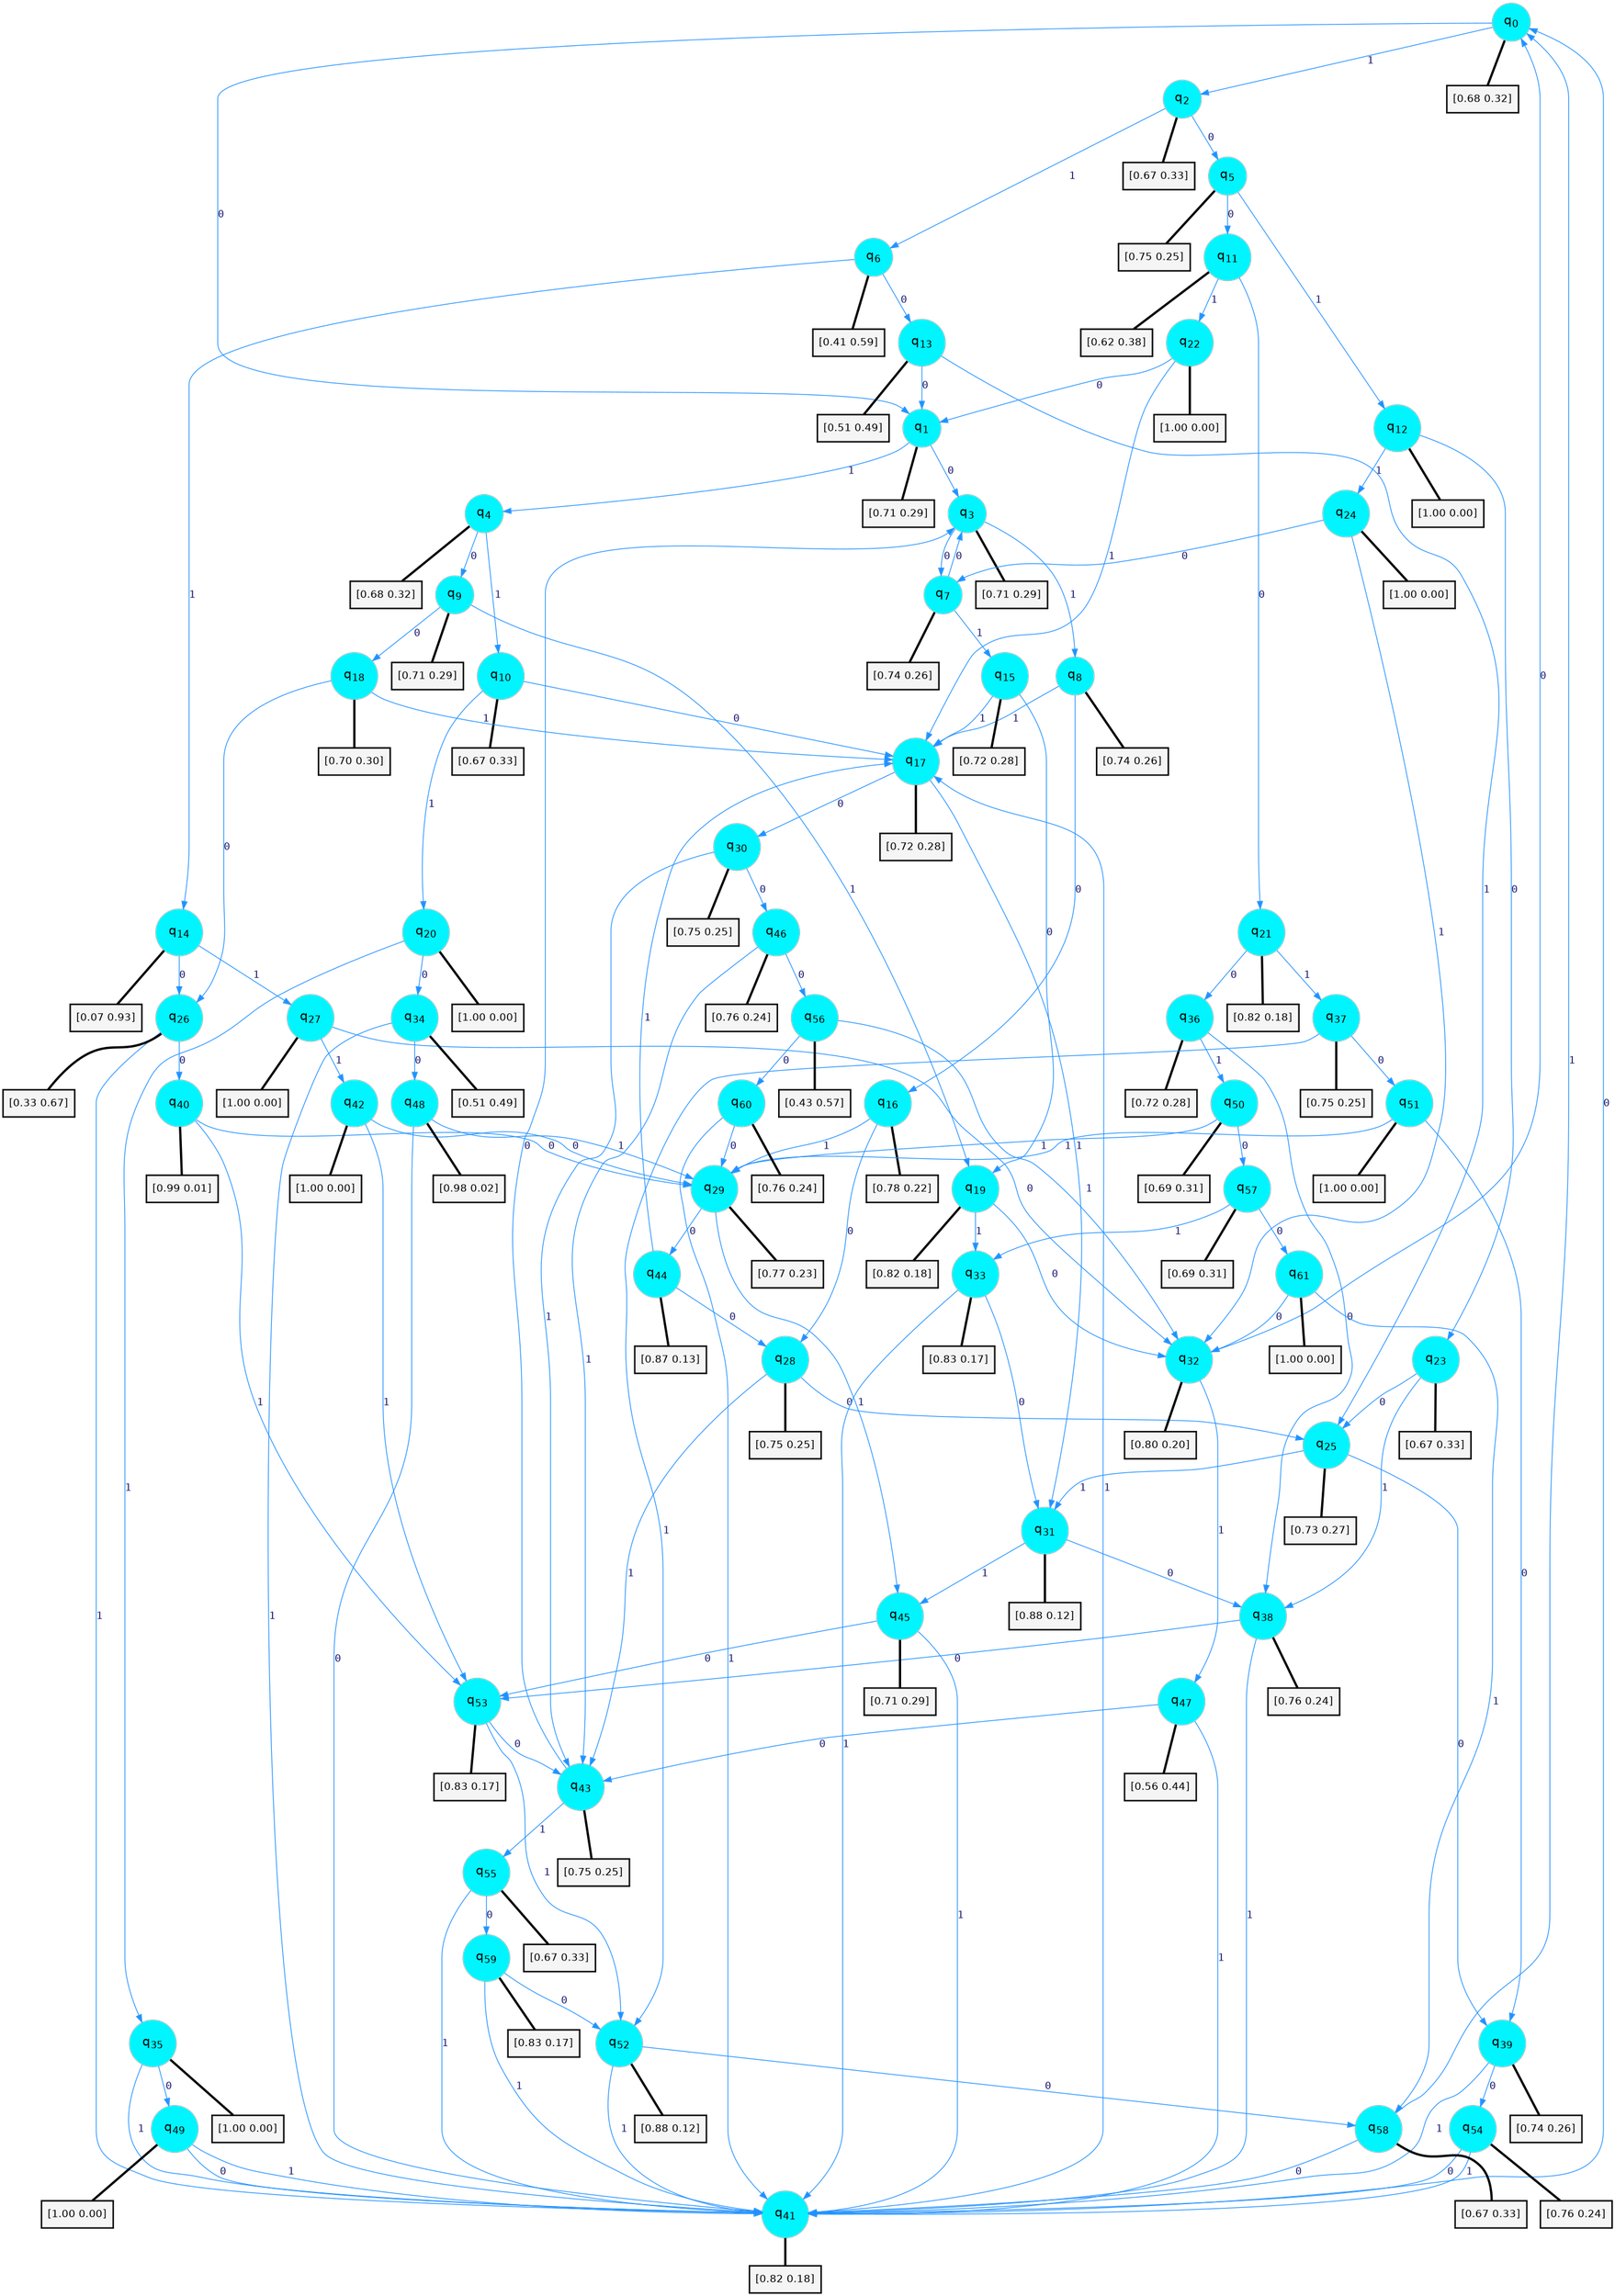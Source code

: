 digraph G {
graph [
bgcolor=transparent, dpi=300, rankdir=TD, size="40,25"];
node [
color=gray, fillcolor=turquoise1, fontcolor=black, fontname=Helvetica, fontsize=16, fontweight=bold, shape=circle, style=filled];
edge [
arrowsize=1, color=dodgerblue1, fontcolor=midnightblue, fontname=courier, fontweight=bold, penwidth=1, style=solid, weight=20];
0[label=<q<SUB>0</SUB>>];
1[label=<q<SUB>1</SUB>>];
2[label=<q<SUB>2</SUB>>];
3[label=<q<SUB>3</SUB>>];
4[label=<q<SUB>4</SUB>>];
5[label=<q<SUB>5</SUB>>];
6[label=<q<SUB>6</SUB>>];
7[label=<q<SUB>7</SUB>>];
8[label=<q<SUB>8</SUB>>];
9[label=<q<SUB>9</SUB>>];
10[label=<q<SUB>10</SUB>>];
11[label=<q<SUB>11</SUB>>];
12[label=<q<SUB>12</SUB>>];
13[label=<q<SUB>13</SUB>>];
14[label=<q<SUB>14</SUB>>];
15[label=<q<SUB>15</SUB>>];
16[label=<q<SUB>16</SUB>>];
17[label=<q<SUB>17</SUB>>];
18[label=<q<SUB>18</SUB>>];
19[label=<q<SUB>19</SUB>>];
20[label=<q<SUB>20</SUB>>];
21[label=<q<SUB>21</SUB>>];
22[label=<q<SUB>22</SUB>>];
23[label=<q<SUB>23</SUB>>];
24[label=<q<SUB>24</SUB>>];
25[label=<q<SUB>25</SUB>>];
26[label=<q<SUB>26</SUB>>];
27[label=<q<SUB>27</SUB>>];
28[label=<q<SUB>28</SUB>>];
29[label=<q<SUB>29</SUB>>];
30[label=<q<SUB>30</SUB>>];
31[label=<q<SUB>31</SUB>>];
32[label=<q<SUB>32</SUB>>];
33[label=<q<SUB>33</SUB>>];
34[label=<q<SUB>34</SUB>>];
35[label=<q<SUB>35</SUB>>];
36[label=<q<SUB>36</SUB>>];
37[label=<q<SUB>37</SUB>>];
38[label=<q<SUB>38</SUB>>];
39[label=<q<SUB>39</SUB>>];
40[label=<q<SUB>40</SUB>>];
41[label=<q<SUB>41</SUB>>];
42[label=<q<SUB>42</SUB>>];
43[label=<q<SUB>43</SUB>>];
44[label=<q<SUB>44</SUB>>];
45[label=<q<SUB>45</SUB>>];
46[label=<q<SUB>46</SUB>>];
47[label=<q<SUB>47</SUB>>];
48[label=<q<SUB>48</SUB>>];
49[label=<q<SUB>49</SUB>>];
50[label=<q<SUB>50</SUB>>];
51[label=<q<SUB>51</SUB>>];
52[label=<q<SUB>52</SUB>>];
53[label=<q<SUB>53</SUB>>];
54[label=<q<SUB>54</SUB>>];
55[label=<q<SUB>55</SUB>>];
56[label=<q<SUB>56</SUB>>];
57[label=<q<SUB>57</SUB>>];
58[label=<q<SUB>58</SUB>>];
59[label=<q<SUB>59</SUB>>];
60[label=<q<SUB>60</SUB>>];
61[label=<q<SUB>61</SUB>>];
62[label="[0.68 0.32]", shape=box,fontcolor=black, fontname=Helvetica, fontsize=14, penwidth=2, fillcolor=whitesmoke,color=black];
63[label="[0.71 0.29]", shape=box,fontcolor=black, fontname=Helvetica, fontsize=14, penwidth=2, fillcolor=whitesmoke,color=black];
64[label="[0.67 0.33]", shape=box,fontcolor=black, fontname=Helvetica, fontsize=14, penwidth=2, fillcolor=whitesmoke,color=black];
65[label="[0.71 0.29]", shape=box,fontcolor=black, fontname=Helvetica, fontsize=14, penwidth=2, fillcolor=whitesmoke,color=black];
66[label="[0.68 0.32]", shape=box,fontcolor=black, fontname=Helvetica, fontsize=14, penwidth=2, fillcolor=whitesmoke,color=black];
67[label="[0.75 0.25]", shape=box,fontcolor=black, fontname=Helvetica, fontsize=14, penwidth=2, fillcolor=whitesmoke,color=black];
68[label="[0.41 0.59]", shape=box,fontcolor=black, fontname=Helvetica, fontsize=14, penwidth=2, fillcolor=whitesmoke,color=black];
69[label="[0.74 0.26]", shape=box,fontcolor=black, fontname=Helvetica, fontsize=14, penwidth=2, fillcolor=whitesmoke,color=black];
70[label="[0.74 0.26]", shape=box,fontcolor=black, fontname=Helvetica, fontsize=14, penwidth=2, fillcolor=whitesmoke,color=black];
71[label="[0.71 0.29]", shape=box,fontcolor=black, fontname=Helvetica, fontsize=14, penwidth=2, fillcolor=whitesmoke,color=black];
72[label="[0.67 0.33]", shape=box,fontcolor=black, fontname=Helvetica, fontsize=14, penwidth=2, fillcolor=whitesmoke,color=black];
73[label="[0.62 0.38]", shape=box,fontcolor=black, fontname=Helvetica, fontsize=14, penwidth=2, fillcolor=whitesmoke,color=black];
74[label="[1.00 0.00]", shape=box,fontcolor=black, fontname=Helvetica, fontsize=14, penwidth=2, fillcolor=whitesmoke,color=black];
75[label="[0.51 0.49]", shape=box,fontcolor=black, fontname=Helvetica, fontsize=14, penwidth=2, fillcolor=whitesmoke,color=black];
76[label="[0.07 0.93]", shape=box,fontcolor=black, fontname=Helvetica, fontsize=14, penwidth=2, fillcolor=whitesmoke,color=black];
77[label="[0.72 0.28]", shape=box,fontcolor=black, fontname=Helvetica, fontsize=14, penwidth=2, fillcolor=whitesmoke,color=black];
78[label="[0.78 0.22]", shape=box,fontcolor=black, fontname=Helvetica, fontsize=14, penwidth=2, fillcolor=whitesmoke,color=black];
79[label="[0.72 0.28]", shape=box,fontcolor=black, fontname=Helvetica, fontsize=14, penwidth=2, fillcolor=whitesmoke,color=black];
80[label="[0.70 0.30]", shape=box,fontcolor=black, fontname=Helvetica, fontsize=14, penwidth=2, fillcolor=whitesmoke,color=black];
81[label="[0.82 0.18]", shape=box,fontcolor=black, fontname=Helvetica, fontsize=14, penwidth=2, fillcolor=whitesmoke,color=black];
82[label="[1.00 0.00]", shape=box,fontcolor=black, fontname=Helvetica, fontsize=14, penwidth=2, fillcolor=whitesmoke,color=black];
83[label="[0.82 0.18]", shape=box,fontcolor=black, fontname=Helvetica, fontsize=14, penwidth=2, fillcolor=whitesmoke,color=black];
84[label="[1.00 0.00]", shape=box,fontcolor=black, fontname=Helvetica, fontsize=14, penwidth=2, fillcolor=whitesmoke,color=black];
85[label="[0.67 0.33]", shape=box,fontcolor=black, fontname=Helvetica, fontsize=14, penwidth=2, fillcolor=whitesmoke,color=black];
86[label="[1.00 0.00]", shape=box,fontcolor=black, fontname=Helvetica, fontsize=14, penwidth=2, fillcolor=whitesmoke,color=black];
87[label="[0.73 0.27]", shape=box,fontcolor=black, fontname=Helvetica, fontsize=14, penwidth=2, fillcolor=whitesmoke,color=black];
88[label="[0.33 0.67]", shape=box,fontcolor=black, fontname=Helvetica, fontsize=14, penwidth=2, fillcolor=whitesmoke,color=black];
89[label="[1.00 0.00]", shape=box,fontcolor=black, fontname=Helvetica, fontsize=14, penwidth=2, fillcolor=whitesmoke,color=black];
90[label="[0.75 0.25]", shape=box,fontcolor=black, fontname=Helvetica, fontsize=14, penwidth=2, fillcolor=whitesmoke,color=black];
91[label="[0.77 0.23]", shape=box,fontcolor=black, fontname=Helvetica, fontsize=14, penwidth=2, fillcolor=whitesmoke,color=black];
92[label="[0.75 0.25]", shape=box,fontcolor=black, fontname=Helvetica, fontsize=14, penwidth=2, fillcolor=whitesmoke,color=black];
93[label="[0.88 0.12]", shape=box,fontcolor=black, fontname=Helvetica, fontsize=14, penwidth=2, fillcolor=whitesmoke,color=black];
94[label="[0.80 0.20]", shape=box,fontcolor=black, fontname=Helvetica, fontsize=14, penwidth=2, fillcolor=whitesmoke,color=black];
95[label="[0.83 0.17]", shape=box,fontcolor=black, fontname=Helvetica, fontsize=14, penwidth=2, fillcolor=whitesmoke,color=black];
96[label="[0.51 0.49]", shape=box,fontcolor=black, fontname=Helvetica, fontsize=14, penwidth=2, fillcolor=whitesmoke,color=black];
97[label="[1.00 0.00]", shape=box,fontcolor=black, fontname=Helvetica, fontsize=14, penwidth=2, fillcolor=whitesmoke,color=black];
98[label="[0.72 0.28]", shape=box,fontcolor=black, fontname=Helvetica, fontsize=14, penwidth=2, fillcolor=whitesmoke,color=black];
99[label="[0.75 0.25]", shape=box,fontcolor=black, fontname=Helvetica, fontsize=14, penwidth=2, fillcolor=whitesmoke,color=black];
100[label="[0.76 0.24]", shape=box,fontcolor=black, fontname=Helvetica, fontsize=14, penwidth=2, fillcolor=whitesmoke,color=black];
101[label="[0.74 0.26]", shape=box,fontcolor=black, fontname=Helvetica, fontsize=14, penwidth=2, fillcolor=whitesmoke,color=black];
102[label="[0.99 0.01]", shape=box,fontcolor=black, fontname=Helvetica, fontsize=14, penwidth=2, fillcolor=whitesmoke,color=black];
103[label="[0.82 0.18]", shape=box,fontcolor=black, fontname=Helvetica, fontsize=14, penwidth=2, fillcolor=whitesmoke,color=black];
104[label="[1.00 0.00]", shape=box,fontcolor=black, fontname=Helvetica, fontsize=14, penwidth=2, fillcolor=whitesmoke,color=black];
105[label="[0.75 0.25]", shape=box,fontcolor=black, fontname=Helvetica, fontsize=14, penwidth=2, fillcolor=whitesmoke,color=black];
106[label="[0.87 0.13]", shape=box,fontcolor=black, fontname=Helvetica, fontsize=14, penwidth=2, fillcolor=whitesmoke,color=black];
107[label="[0.71 0.29]", shape=box,fontcolor=black, fontname=Helvetica, fontsize=14, penwidth=2, fillcolor=whitesmoke,color=black];
108[label="[0.76 0.24]", shape=box,fontcolor=black, fontname=Helvetica, fontsize=14, penwidth=2, fillcolor=whitesmoke,color=black];
109[label="[0.56 0.44]", shape=box,fontcolor=black, fontname=Helvetica, fontsize=14, penwidth=2, fillcolor=whitesmoke,color=black];
110[label="[0.98 0.02]", shape=box,fontcolor=black, fontname=Helvetica, fontsize=14, penwidth=2, fillcolor=whitesmoke,color=black];
111[label="[1.00 0.00]", shape=box,fontcolor=black, fontname=Helvetica, fontsize=14, penwidth=2, fillcolor=whitesmoke,color=black];
112[label="[0.69 0.31]", shape=box,fontcolor=black, fontname=Helvetica, fontsize=14, penwidth=2, fillcolor=whitesmoke,color=black];
113[label="[1.00 0.00]", shape=box,fontcolor=black, fontname=Helvetica, fontsize=14, penwidth=2, fillcolor=whitesmoke,color=black];
114[label="[0.88 0.12]", shape=box,fontcolor=black, fontname=Helvetica, fontsize=14, penwidth=2, fillcolor=whitesmoke,color=black];
115[label="[0.83 0.17]", shape=box,fontcolor=black, fontname=Helvetica, fontsize=14, penwidth=2, fillcolor=whitesmoke,color=black];
116[label="[0.76 0.24]", shape=box,fontcolor=black, fontname=Helvetica, fontsize=14, penwidth=2, fillcolor=whitesmoke,color=black];
117[label="[0.67 0.33]", shape=box,fontcolor=black, fontname=Helvetica, fontsize=14, penwidth=2, fillcolor=whitesmoke,color=black];
118[label="[0.43 0.57]", shape=box,fontcolor=black, fontname=Helvetica, fontsize=14, penwidth=2, fillcolor=whitesmoke,color=black];
119[label="[0.69 0.31]", shape=box,fontcolor=black, fontname=Helvetica, fontsize=14, penwidth=2, fillcolor=whitesmoke,color=black];
120[label="[0.67 0.33]", shape=box,fontcolor=black, fontname=Helvetica, fontsize=14, penwidth=2, fillcolor=whitesmoke,color=black];
121[label="[0.83 0.17]", shape=box,fontcolor=black, fontname=Helvetica, fontsize=14, penwidth=2, fillcolor=whitesmoke,color=black];
122[label="[0.76 0.24]", shape=box,fontcolor=black, fontname=Helvetica, fontsize=14, penwidth=2, fillcolor=whitesmoke,color=black];
123[label="[1.00 0.00]", shape=box,fontcolor=black, fontname=Helvetica, fontsize=14, penwidth=2, fillcolor=whitesmoke,color=black];
0->1 [label=0];
0->2 [label=1];
0->62 [arrowhead=none, penwidth=3,color=black];
1->3 [label=0];
1->4 [label=1];
1->63 [arrowhead=none, penwidth=3,color=black];
2->5 [label=0];
2->6 [label=1];
2->64 [arrowhead=none, penwidth=3,color=black];
3->7 [label=0];
3->8 [label=1];
3->65 [arrowhead=none, penwidth=3,color=black];
4->9 [label=0];
4->10 [label=1];
4->66 [arrowhead=none, penwidth=3,color=black];
5->11 [label=0];
5->12 [label=1];
5->67 [arrowhead=none, penwidth=3,color=black];
6->13 [label=0];
6->14 [label=1];
6->68 [arrowhead=none, penwidth=3,color=black];
7->3 [label=0];
7->15 [label=1];
7->69 [arrowhead=none, penwidth=3,color=black];
8->16 [label=0];
8->17 [label=1];
8->70 [arrowhead=none, penwidth=3,color=black];
9->18 [label=0];
9->19 [label=1];
9->71 [arrowhead=none, penwidth=3,color=black];
10->17 [label=0];
10->20 [label=1];
10->72 [arrowhead=none, penwidth=3,color=black];
11->21 [label=0];
11->22 [label=1];
11->73 [arrowhead=none, penwidth=3,color=black];
12->23 [label=0];
12->24 [label=1];
12->74 [arrowhead=none, penwidth=3,color=black];
13->1 [label=0];
13->25 [label=1];
13->75 [arrowhead=none, penwidth=3,color=black];
14->26 [label=0];
14->27 [label=1];
14->76 [arrowhead=none, penwidth=3,color=black];
15->19 [label=0];
15->17 [label=1];
15->77 [arrowhead=none, penwidth=3,color=black];
16->28 [label=0];
16->29 [label=1];
16->78 [arrowhead=none, penwidth=3,color=black];
17->30 [label=0];
17->31 [label=1];
17->79 [arrowhead=none, penwidth=3,color=black];
18->26 [label=0];
18->17 [label=1];
18->80 [arrowhead=none, penwidth=3,color=black];
19->32 [label=0];
19->33 [label=1];
19->81 [arrowhead=none, penwidth=3,color=black];
20->34 [label=0];
20->35 [label=1];
20->82 [arrowhead=none, penwidth=3,color=black];
21->36 [label=0];
21->37 [label=1];
21->83 [arrowhead=none, penwidth=3,color=black];
22->1 [label=0];
22->17 [label=1];
22->84 [arrowhead=none, penwidth=3,color=black];
23->25 [label=0];
23->38 [label=1];
23->85 [arrowhead=none, penwidth=3,color=black];
24->7 [label=0];
24->32 [label=1];
24->86 [arrowhead=none, penwidth=3,color=black];
25->39 [label=0];
25->31 [label=1];
25->87 [arrowhead=none, penwidth=3,color=black];
26->40 [label=0];
26->41 [label=1];
26->88 [arrowhead=none, penwidth=3,color=black];
27->32 [label=0];
27->42 [label=1];
27->89 [arrowhead=none, penwidth=3,color=black];
28->25 [label=0];
28->43 [label=1];
28->90 [arrowhead=none, penwidth=3,color=black];
29->44 [label=0];
29->45 [label=1];
29->91 [arrowhead=none, penwidth=3,color=black];
30->46 [label=0];
30->43 [label=1];
30->92 [arrowhead=none, penwidth=3,color=black];
31->38 [label=0];
31->45 [label=1];
31->93 [arrowhead=none, penwidth=3,color=black];
32->0 [label=0];
32->47 [label=1];
32->94 [arrowhead=none, penwidth=3,color=black];
33->31 [label=0];
33->41 [label=1];
33->95 [arrowhead=none, penwidth=3,color=black];
34->48 [label=0];
34->41 [label=1];
34->96 [arrowhead=none, penwidth=3,color=black];
35->49 [label=0];
35->41 [label=1];
35->97 [arrowhead=none, penwidth=3,color=black];
36->38 [label=0];
36->50 [label=1];
36->98 [arrowhead=none, penwidth=3,color=black];
37->51 [label=0];
37->52 [label=1];
37->99 [arrowhead=none, penwidth=3,color=black];
38->53 [label=0];
38->41 [label=1];
38->100 [arrowhead=none, penwidth=3,color=black];
39->54 [label=0];
39->41 [label=1];
39->101 [arrowhead=none, penwidth=3,color=black];
40->29 [label=0];
40->53 [label=1];
40->102 [arrowhead=none, penwidth=3,color=black];
41->0 [label=0];
41->17 [label=1];
41->103 [arrowhead=none, penwidth=3,color=black];
42->29 [label=0];
42->53 [label=1];
42->104 [arrowhead=none, penwidth=3,color=black];
43->3 [label=0];
43->55 [label=1];
43->105 [arrowhead=none, penwidth=3,color=black];
44->28 [label=0];
44->17 [label=1];
44->106 [arrowhead=none, penwidth=3,color=black];
45->53 [label=0];
45->41 [label=1];
45->107 [arrowhead=none, penwidth=3,color=black];
46->56 [label=0];
46->43 [label=1];
46->108 [arrowhead=none, penwidth=3,color=black];
47->43 [label=0];
47->41 [label=1];
47->109 [arrowhead=none, penwidth=3,color=black];
48->41 [label=0];
48->29 [label=1];
48->110 [arrowhead=none, penwidth=3,color=black];
49->41 [label=0];
49->41 [label=1];
49->111 [arrowhead=none, penwidth=3,color=black];
50->57 [label=0];
50->29 [label=1];
50->112 [arrowhead=none, penwidth=3,color=black];
51->39 [label=0];
51->29 [label=1];
51->113 [arrowhead=none, penwidth=3,color=black];
52->58 [label=0];
52->41 [label=1];
52->114 [arrowhead=none, penwidth=3,color=black];
53->43 [label=0];
53->52 [label=1];
53->115 [arrowhead=none, penwidth=3,color=black];
54->41 [label=0];
54->41 [label=1];
54->116 [arrowhead=none, penwidth=3,color=black];
55->59 [label=0];
55->41 [label=1];
55->117 [arrowhead=none, penwidth=3,color=black];
56->60 [label=0];
56->32 [label=1];
56->118 [arrowhead=none, penwidth=3,color=black];
57->61 [label=0];
57->33 [label=1];
57->119 [arrowhead=none, penwidth=3,color=black];
58->41 [label=0];
58->0 [label=1];
58->120 [arrowhead=none, penwidth=3,color=black];
59->52 [label=0];
59->41 [label=1];
59->121 [arrowhead=none, penwidth=3,color=black];
60->29 [label=0];
60->41 [label=1];
60->122 [arrowhead=none, penwidth=3,color=black];
61->32 [label=0];
61->58 [label=1];
61->123 [arrowhead=none, penwidth=3,color=black];
}
